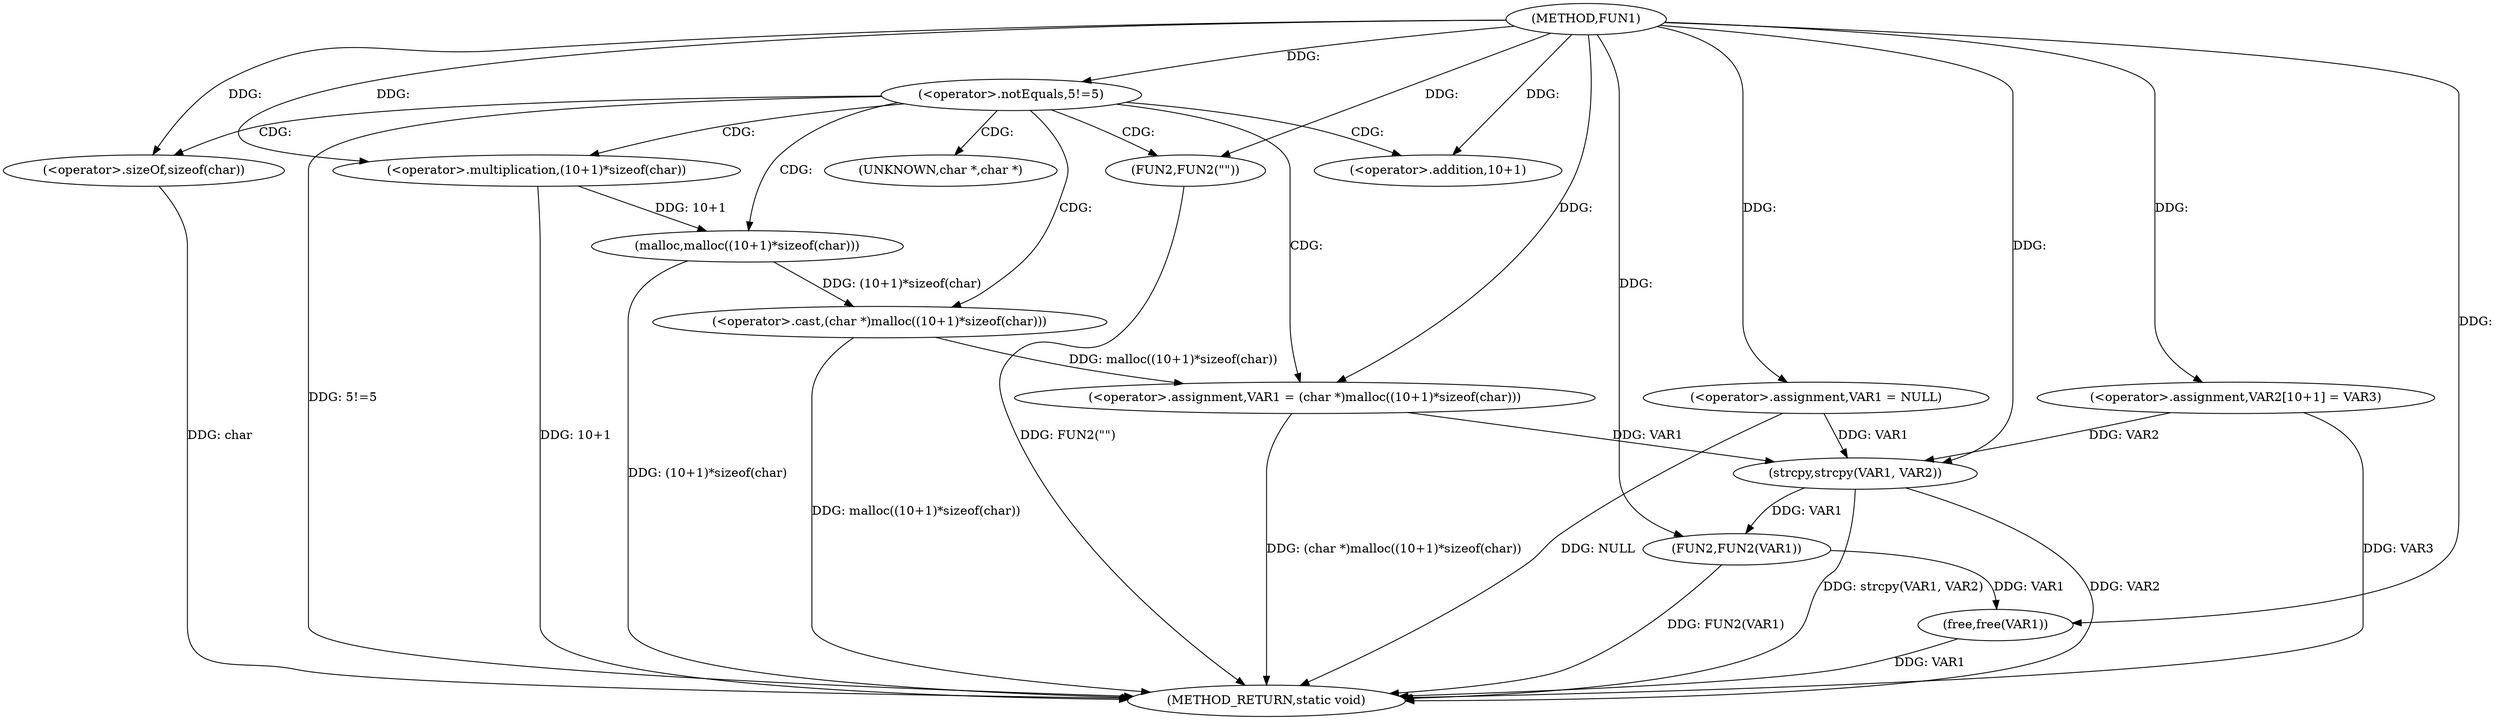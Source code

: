 digraph FUN1 {  
"1000100" [label = "(METHOD,FUN1)" ]
"1000138" [label = "(METHOD_RETURN,static void)" ]
"1000103" [label = "(<operator>.assignment,VAR1 = NULL)" ]
"1000107" [label = "(<operator>.notEquals,5!=5)" ]
"1000111" [label = "(FUN2,FUN2(\"\"))" ]
"1000115" [label = "(<operator>.assignment,VAR1 = (char *)malloc((10+1)*sizeof(char)))" ]
"1000117" [label = "(<operator>.cast,(char *)malloc((10+1)*sizeof(char)))" ]
"1000119" [label = "(malloc,malloc((10+1)*sizeof(char)))" ]
"1000120" [label = "(<operator>.multiplication,(10+1)*sizeof(char))" ]
"1000121" [label = "(<operator>.addition,10+1)" ]
"1000124" [label = "(<operator>.sizeOf,sizeof(char))" ]
"1000128" [label = "(<operator>.assignment,VAR2[10+1] = VAR3)" ]
"1000131" [label = "(strcpy,strcpy(VAR1, VAR2))" ]
"1000134" [label = "(FUN2,FUN2(VAR1))" ]
"1000136" [label = "(free,free(VAR1))" ]
"1000118" [label = "(UNKNOWN,char *,char *)" ]
  "1000115" -> "1000138"  [ label = "DDG: (char *)malloc((10+1)*sizeof(char))"] 
  "1000128" -> "1000138"  [ label = "DDG: VAR3"] 
  "1000124" -> "1000138"  [ label = "DDG: char"] 
  "1000107" -> "1000138"  [ label = "DDG: 5!=5"] 
  "1000103" -> "1000138"  [ label = "DDG: NULL"] 
  "1000131" -> "1000138"  [ label = "DDG: VAR2"] 
  "1000119" -> "1000138"  [ label = "DDG: (10+1)*sizeof(char)"] 
  "1000117" -> "1000138"  [ label = "DDG: malloc((10+1)*sizeof(char))"] 
  "1000111" -> "1000138"  [ label = "DDG: FUN2(\"\")"] 
  "1000136" -> "1000138"  [ label = "DDG: VAR1"] 
  "1000134" -> "1000138"  [ label = "DDG: FUN2(VAR1)"] 
  "1000120" -> "1000138"  [ label = "DDG: 10+1"] 
  "1000131" -> "1000138"  [ label = "DDG: strcpy(VAR1, VAR2)"] 
  "1000100" -> "1000103"  [ label = "DDG: "] 
  "1000100" -> "1000107"  [ label = "DDG: "] 
  "1000100" -> "1000111"  [ label = "DDG: "] 
  "1000117" -> "1000115"  [ label = "DDG: malloc((10+1)*sizeof(char))"] 
  "1000100" -> "1000115"  [ label = "DDG: "] 
  "1000119" -> "1000117"  [ label = "DDG: (10+1)*sizeof(char)"] 
  "1000120" -> "1000119"  [ label = "DDG: 10+1"] 
  "1000100" -> "1000120"  [ label = "DDG: "] 
  "1000100" -> "1000121"  [ label = "DDG: "] 
  "1000100" -> "1000124"  [ label = "DDG: "] 
  "1000100" -> "1000128"  [ label = "DDG: "] 
  "1000103" -> "1000131"  [ label = "DDG: VAR1"] 
  "1000115" -> "1000131"  [ label = "DDG: VAR1"] 
  "1000100" -> "1000131"  [ label = "DDG: "] 
  "1000128" -> "1000131"  [ label = "DDG: VAR2"] 
  "1000131" -> "1000134"  [ label = "DDG: VAR1"] 
  "1000100" -> "1000134"  [ label = "DDG: "] 
  "1000134" -> "1000136"  [ label = "DDG: VAR1"] 
  "1000100" -> "1000136"  [ label = "DDG: "] 
  "1000107" -> "1000121"  [ label = "CDG: "] 
  "1000107" -> "1000124"  [ label = "CDG: "] 
  "1000107" -> "1000119"  [ label = "CDG: "] 
  "1000107" -> "1000115"  [ label = "CDG: "] 
  "1000107" -> "1000120"  [ label = "CDG: "] 
  "1000107" -> "1000117"  [ label = "CDG: "] 
  "1000107" -> "1000118"  [ label = "CDG: "] 
  "1000107" -> "1000111"  [ label = "CDG: "] 
}
